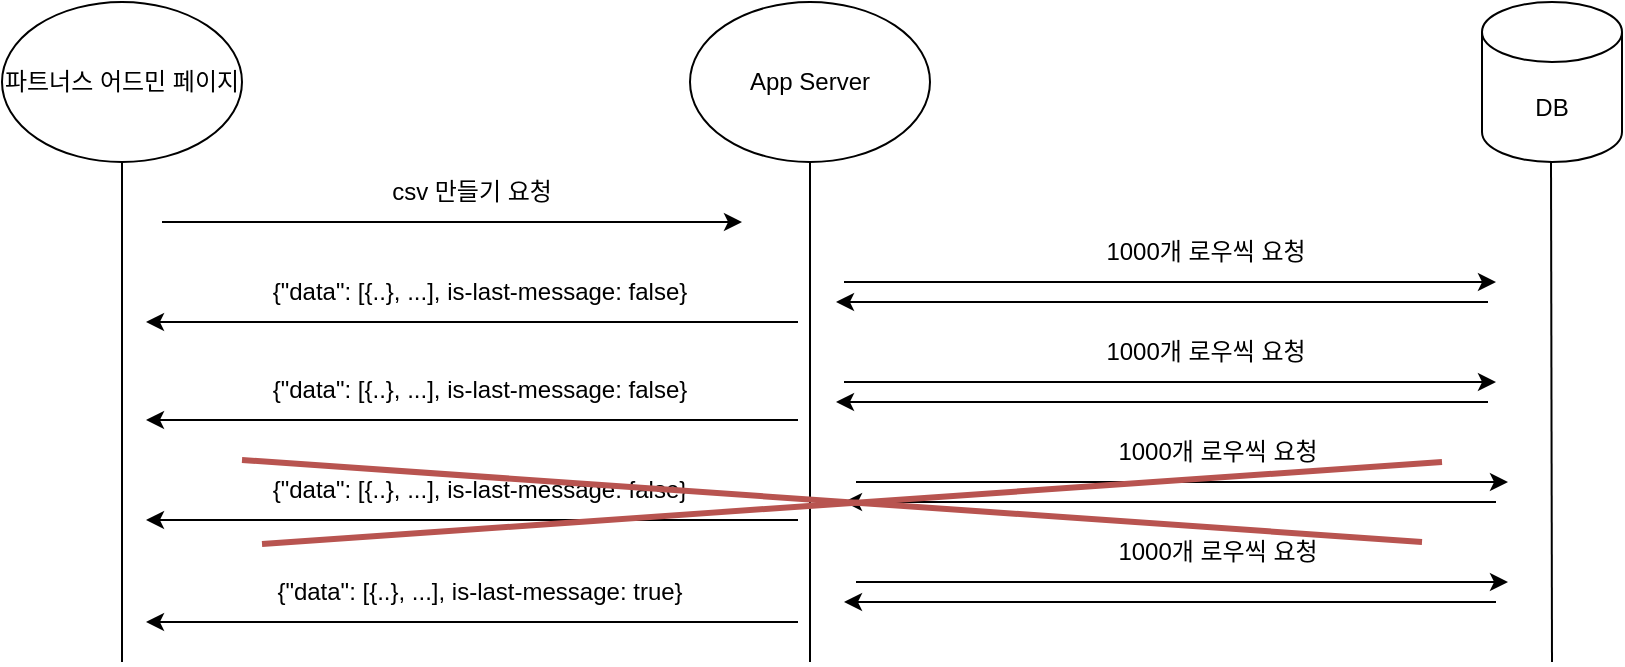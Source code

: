 <mxfile version="24.7.8">
  <diagram name="페이지-1" id="5Vk5d0EpEvXTpRAi1iLZ">
    <mxGraphModel dx="1242" dy="785" grid="1" gridSize="10" guides="1" tooltips="1" connect="1" arrows="1" fold="1" page="1" pageScale="1" pageWidth="827" pageHeight="1169" math="0" shadow="0">
      <root>
        <mxCell id="0" />
        <mxCell id="1" parent="0" />
        <mxCell id="0g4qHQ6darzbjiRX8Hh9-1" value="파트너스 어드민 페이지" style="ellipse;whiteSpace=wrap;html=1;" vertex="1" parent="1">
          <mxGeometry x="10" y="150" width="120" height="80" as="geometry" />
        </mxCell>
        <mxCell id="0g4qHQ6darzbjiRX8Hh9-7" value="App Server" style="ellipse;whiteSpace=wrap;html=1;" vertex="1" parent="1">
          <mxGeometry x="354" y="150" width="120" height="80" as="geometry" />
        </mxCell>
        <mxCell id="0g4qHQ6darzbjiRX8Hh9-8" value="DB" style="shape=cylinder3;whiteSpace=wrap;html=1;boundedLbl=1;backgroundOutline=1;size=15;" vertex="1" parent="1">
          <mxGeometry x="750" y="150" width="70" height="80" as="geometry" />
        </mxCell>
        <mxCell id="0g4qHQ6darzbjiRX8Hh9-24" value="" style="endArrow=none;html=1;rounded=0;entryX=0.5;entryY=1;entryDx=0;entryDy=0;" edge="1" parent="1" target="0g4qHQ6darzbjiRX8Hh9-1">
          <mxGeometry width="50" height="50" relative="1" as="geometry">
            <mxPoint x="70" y="480" as="sourcePoint" />
            <mxPoint x="80" y="240" as="targetPoint" />
          </mxGeometry>
        </mxCell>
        <mxCell id="0g4qHQ6darzbjiRX8Hh9-25" value="" style="endArrow=none;html=1;rounded=0;entryX=0.5;entryY=1;entryDx=0;entryDy=0;" edge="1" parent="1">
          <mxGeometry width="50" height="50" relative="1" as="geometry">
            <mxPoint x="414" y="480" as="sourcePoint" />
            <mxPoint x="414" y="230" as="targetPoint" />
          </mxGeometry>
        </mxCell>
        <mxCell id="0g4qHQ6darzbjiRX8Hh9-26" value="" style="endArrow=none;html=1;rounded=0;entryX=0.5;entryY=1;entryDx=0;entryDy=0;" edge="1" parent="1">
          <mxGeometry width="50" height="50" relative="1" as="geometry">
            <mxPoint x="785" y="480" as="sourcePoint" />
            <mxPoint x="784.5" y="230" as="targetPoint" />
          </mxGeometry>
        </mxCell>
        <mxCell id="0g4qHQ6darzbjiRX8Hh9-27" value="" style="endArrow=classic;html=1;rounded=0;" edge="1" parent="1">
          <mxGeometry width="50" height="50" relative="1" as="geometry">
            <mxPoint x="90" y="260" as="sourcePoint" />
            <mxPoint x="380" y="260" as="targetPoint" />
          </mxGeometry>
        </mxCell>
        <mxCell id="0g4qHQ6darzbjiRX8Hh9-28" value="csv 만들기 요청" style="text;html=1;align=center;verticalAlign=middle;whiteSpace=wrap;rounded=0;" vertex="1" parent="1">
          <mxGeometry x="200" y="230" width="90" height="30" as="geometry" />
        </mxCell>
        <mxCell id="0g4qHQ6darzbjiRX8Hh9-30" value="" style="endArrow=classic;html=1;rounded=0;" edge="1" parent="1">
          <mxGeometry width="50" height="50" relative="1" as="geometry">
            <mxPoint x="431" y="290" as="sourcePoint" />
            <mxPoint x="757" y="290" as="targetPoint" />
          </mxGeometry>
        </mxCell>
        <mxCell id="0g4qHQ6darzbjiRX8Hh9-31" value="1000개 로우씩 요청" style="text;html=1;align=center;verticalAlign=middle;whiteSpace=wrap;rounded=0;" vertex="1" parent="1">
          <mxGeometry x="557" y="260" width="110" height="30" as="geometry" />
        </mxCell>
        <mxCell id="0g4qHQ6darzbjiRX8Hh9-32" value="" style="endArrow=classic;html=1;rounded=0;" edge="1" parent="1">
          <mxGeometry width="50" height="50" relative="1" as="geometry">
            <mxPoint x="431" y="340" as="sourcePoint" />
            <mxPoint x="757" y="340" as="targetPoint" />
          </mxGeometry>
        </mxCell>
        <mxCell id="0g4qHQ6darzbjiRX8Hh9-33" value="1000개 로우씩 요청" style="text;html=1;align=center;verticalAlign=middle;whiteSpace=wrap;rounded=0;" vertex="1" parent="1">
          <mxGeometry x="557" y="310" width="110" height="30" as="geometry" />
        </mxCell>
        <mxCell id="0g4qHQ6darzbjiRX8Hh9-34" value="" style="endArrow=classic;html=1;rounded=0;" edge="1" parent="1">
          <mxGeometry width="50" height="50" relative="1" as="geometry">
            <mxPoint x="437" y="390" as="sourcePoint" />
            <mxPoint x="763" y="390" as="targetPoint" />
          </mxGeometry>
        </mxCell>
        <mxCell id="0g4qHQ6darzbjiRX8Hh9-35" value="1000개 로우씩 요청" style="text;html=1;align=center;verticalAlign=middle;whiteSpace=wrap;rounded=0;" vertex="1" parent="1">
          <mxGeometry x="563" y="360" width="110" height="30" as="geometry" />
        </mxCell>
        <mxCell id="0g4qHQ6darzbjiRX8Hh9-36" value="" style="endArrow=classic;html=1;rounded=0;" edge="1" parent="1">
          <mxGeometry width="50" height="50" relative="1" as="geometry">
            <mxPoint x="437" y="440" as="sourcePoint" />
            <mxPoint x="763" y="440" as="targetPoint" />
          </mxGeometry>
        </mxCell>
        <mxCell id="0g4qHQ6darzbjiRX8Hh9-37" value="1000개 로우씩 요청" style="text;html=1;align=center;verticalAlign=middle;whiteSpace=wrap;rounded=0;" vertex="1" parent="1">
          <mxGeometry x="563" y="410" width="110" height="30" as="geometry" />
        </mxCell>
        <mxCell id="0g4qHQ6darzbjiRX8Hh9-38" value="" style="endArrow=classic;html=1;rounded=0;" edge="1" parent="1">
          <mxGeometry width="50" height="50" relative="1" as="geometry">
            <mxPoint x="408" y="310" as="sourcePoint" />
            <mxPoint x="82" y="310" as="targetPoint" />
          </mxGeometry>
        </mxCell>
        <mxCell id="0g4qHQ6darzbjiRX8Hh9-39" value="{&quot;data&quot;: [{..}, ...],&amp;nbsp;is-last-message: false}" style="text;html=1;align=center;verticalAlign=middle;whiteSpace=wrap;rounded=0;" vertex="1" parent="1">
          <mxGeometry x="144" y="280" width="210" height="30" as="geometry" />
        </mxCell>
        <mxCell id="0g4qHQ6darzbjiRX8Hh9-40" value="" style="endArrow=classic;html=1;rounded=0;" edge="1" parent="1">
          <mxGeometry width="50" height="50" relative="1" as="geometry">
            <mxPoint x="408" y="359" as="sourcePoint" />
            <mxPoint x="82" y="359" as="targetPoint" />
          </mxGeometry>
        </mxCell>
        <mxCell id="0g4qHQ6darzbjiRX8Hh9-41" value="{&quot;data&quot;: [{..}, ...],&amp;nbsp;is-last-message: false}" style="text;html=1;align=center;verticalAlign=middle;whiteSpace=wrap;rounded=0;" vertex="1" parent="1">
          <mxGeometry x="144" y="329" width="210" height="30" as="geometry" />
        </mxCell>
        <mxCell id="0g4qHQ6darzbjiRX8Hh9-42" value="" style="endArrow=classic;html=1;rounded=0;" edge="1" parent="1">
          <mxGeometry width="50" height="50" relative="1" as="geometry">
            <mxPoint x="408" y="409" as="sourcePoint" />
            <mxPoint x="82" y="409" as="targetPoint" />
          </mxGeometry>
        </mxCell>
        <mxCell id="0g4qHQ6darzbjiRX8Hh9-43" value="{&quot;data&quot;: [{..}, ...],&amp;nbsp;is-last-message: false}" style="text;html=1;align=center;verticalAlign=middle;whiteSpace=wrap;rounded=0;" vertex="1" parent="1">
          <mxGeometry x="144" y="379" width="210" height="30" as="geometry" />
        </mxCell>
        <mxCell id="0g4qHQ6darzbjiRX8Hh9-44" value="" style="endArrow=classic;html=1;rounded=0;" edge="1" parent="1">
          <mxGeometry width="50" height="50" relative="1" as="geometry">
            <mxPoint x="408" y="460" as="sourcePoint" />
            <mxPoint x="82" y="460" as="targetPoint" />
          </mxGeometry>
        </mxCell>
        <mxCell id="0g4qHQ6darzbjiRX8Hh9-45" value="{&quot;data&quot;: [{..}, ...],&amp;nbsp;is-last-message: true}" style="text;html=1;align=center;verticalAlign=middle;whiteSpace=wrap;rounded=0;" vertex="1" parent="1">
          <mxGeometry x="144" y="430" width="210" height="30" as="geometry" />
        </mxCell>
        <mxCell id="0g4qHQ6darzbjiRX8Hh9-46" value="" style="endArrow=classic;html=1;rounded=0;" edge="1" parent="1">
          <mxGeometry width="50" height="50" relative="1" as="geometry">
            <mxPoint x="753" y="300" as="sourcePoint" />
            <mxPoint x="427" y="300" as="targetPoint" />
          </mxGeometry>
        </mxCell>
        <mxCell id="0g4qHQ6darzbjiRX8Hh9-47" value="" style="endArrow=classic;html=1;rounded=0;" edge="1" parent="1">
          <mxGeometry width="50" height="50" relative="1" as="geometry">
            <mxPoint x="753" y="350" as="sourcePoint" />
            <mxPoint x="427" y="350" as="targetPoint" />
          </mxGeometry>
        </mxCell>
        <mxCell id="0g4qHQ6darzbjiRX8Hh9-48" value="" style="endArrow=classic;html=1;rounded=0;" edge="1" parent="1">
          <mxGeometry width="50" height="50" relative="1" as="geometry">
            <mxPoint x="757" y="400" as="sourcePoint" />
            <mxPoint x="431" y="400" as="targetPoint" />
          </mxGeometry>
        </mxCell>
        <mxCell id="0g4qHQ6darzbjiRX8Hh9-49" value="" style="endArrow=classic;html=1;rounded=0;" edge="1" parent="1">
          <mxGeometry width="50" height="50" relative="1" as="geometry">
            <mxPoint x="757" y="450" as="sourcePoint" />
            <mxPoint x="431" y="450" as="targetPoint" />
          </mxGeometry>
        </mxCell>
        <mxCell id="0g4qHQ6darzbjiRX8Hh9-51" value="" style="endArrow=none;html=1;rounded=0;fillColor=#f8cecc;strokeColor=#b85450;strokeWidth=3;" edge="1" parent="1">
          <mxGeometry width="50" height="50" relative="1" as="geometry">
            <mxPoint x="130" y="379" as="sourcePoint" />
            <mxPoint x="720" y="420" as="targetPoint" />
          </mxGeometry>
        </mxCell>
        <mxCell id="0g4qHQ6darzbjiRX8Hh9-52" value="" style="endArrow=none;html=1;rounded=0;fillColor=#f8cecc;strokeColor=#b85450;strokeWidth=3;" edge="1" parent="1">
          <mxGeometry width="50" height="50" relative="1" as="geometry">
            <mxPoint x="140" y="421" as="sourcePoint" />
            <mxPoint x="730" y="380" as="targetPoint" />
          </mxGeometry>
        </mxCell>
      </root>
    </mxGraphModel>
  </diagram>
</mxfile>

